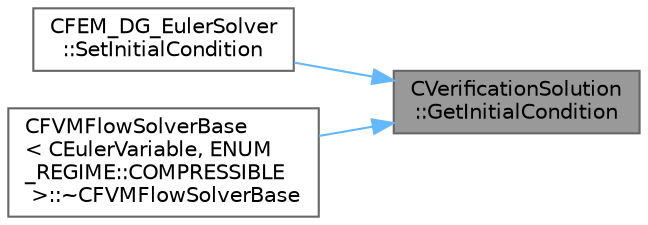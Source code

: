 digraph "CVerificationSolution::GetInitialCondition"
{
 // LATEX_PDF_SIZE
  bgcolor="transparent";
  edge [fontname=Helvetica,fontsize=10,labelfontname=Helvetica,labelfontsize=10];
  node [fontname=Helvetica,fontsize=10,shape=box,height=0.2,width=0.4];
  rankdir="RL";
  Node1 [id="Node000001",label="CVerificationSolution\l::GetInitialCondition",height=0.2,width=0.4,color="gray40", fillcolor="grey60", style="filled", fontcolor="black",tooltip="Get the exact solution at the current position and t = 0."];
  Node1 -> Node2 [id="edge1_Node000001_Node000002",dir="back",color="steelblue1",style="solid",tooltip=" "];
  Node2 [id="Node000002",label="CFEM_DG_EulerSolver\l::SetInitialCondition",height=0.2,width=0.4,color="grey40", fillcolor="white", style="filled",URL="$classCFEM__DG__EulerSolver.html#af6de9ca1e74523753a17e37615adca57",tooltip="Set the initial condition for the Euler Equations."];
  Node1 -> Node3 [id="edge2_Node000001_Node000003",dir="back",color="steelblue1",style="solid",tooltip=" "];
  Node3 [id="Node000003",label="CFVMFlowSolverBase\l\< CEulerVariable, ENUM\l_REGIME::COMPRESSIBLE\l \>::~CFVMFlowSolverBase",height=0.2,width=0.4,color="grey40", fillcolor="white", style="filled",URL="$classCFVMFlowSolverBase.html#ac3c3931cdcf1d8de4b57c477052cc05d",tooltip="Destructor."];
}
